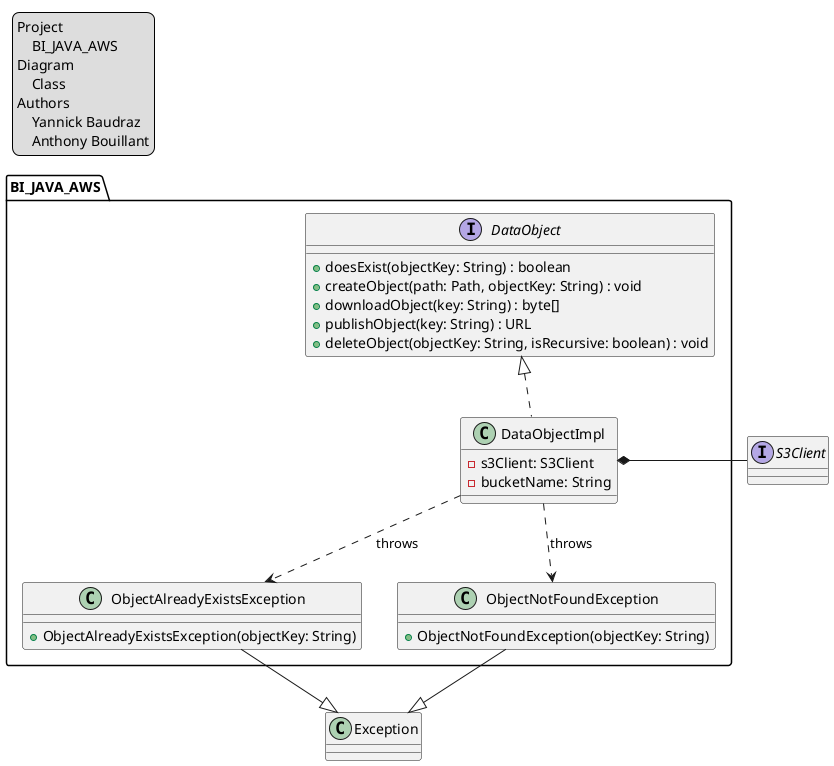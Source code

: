 @startuml class_diagram
'https://plantuml.com/class-diagram

legend top left
    Project
        BI_JAVA_AWS
    Diagram
        Class
    Authors
        Yannick Baudraz
        Anthony Bouillant
endlegend

package BI_JAVA_AWS {
    interface DataObject {
        + doesExist(objectKey: String) : boolean
        + createObject(path: Path, objectKey: String) : void
        + downloadObject(key: String) : byte[]
        + publishObject(key: String) : URL
        + deleteObject(objectKey: String, isRecursive: boolean) : void
    }

    class DataObjectImpl {
        - s3Client: S3Client
        - bucketName: String
    }

    class ObjectAlreadyExistsException {
        + ObjectAlreadyExistsException(objectKey: String)
    }

    class ObjectNotFoundException {
        + ObjectNotFoundException(objectKey: String)
    }
}

class Exception

interface S3Client

DataObject <|.. DataObjectImpl

DataObjectImpl ..> ObjectAlreadyExistsException : throws
DataObjectImpl ..> ObjectNotFoundException : throws

ObjectAlreadyExistsException --|> Exception
ObjectNotFoundException --|> Exception

DataObjectImpl *- S3Client

@enduml
